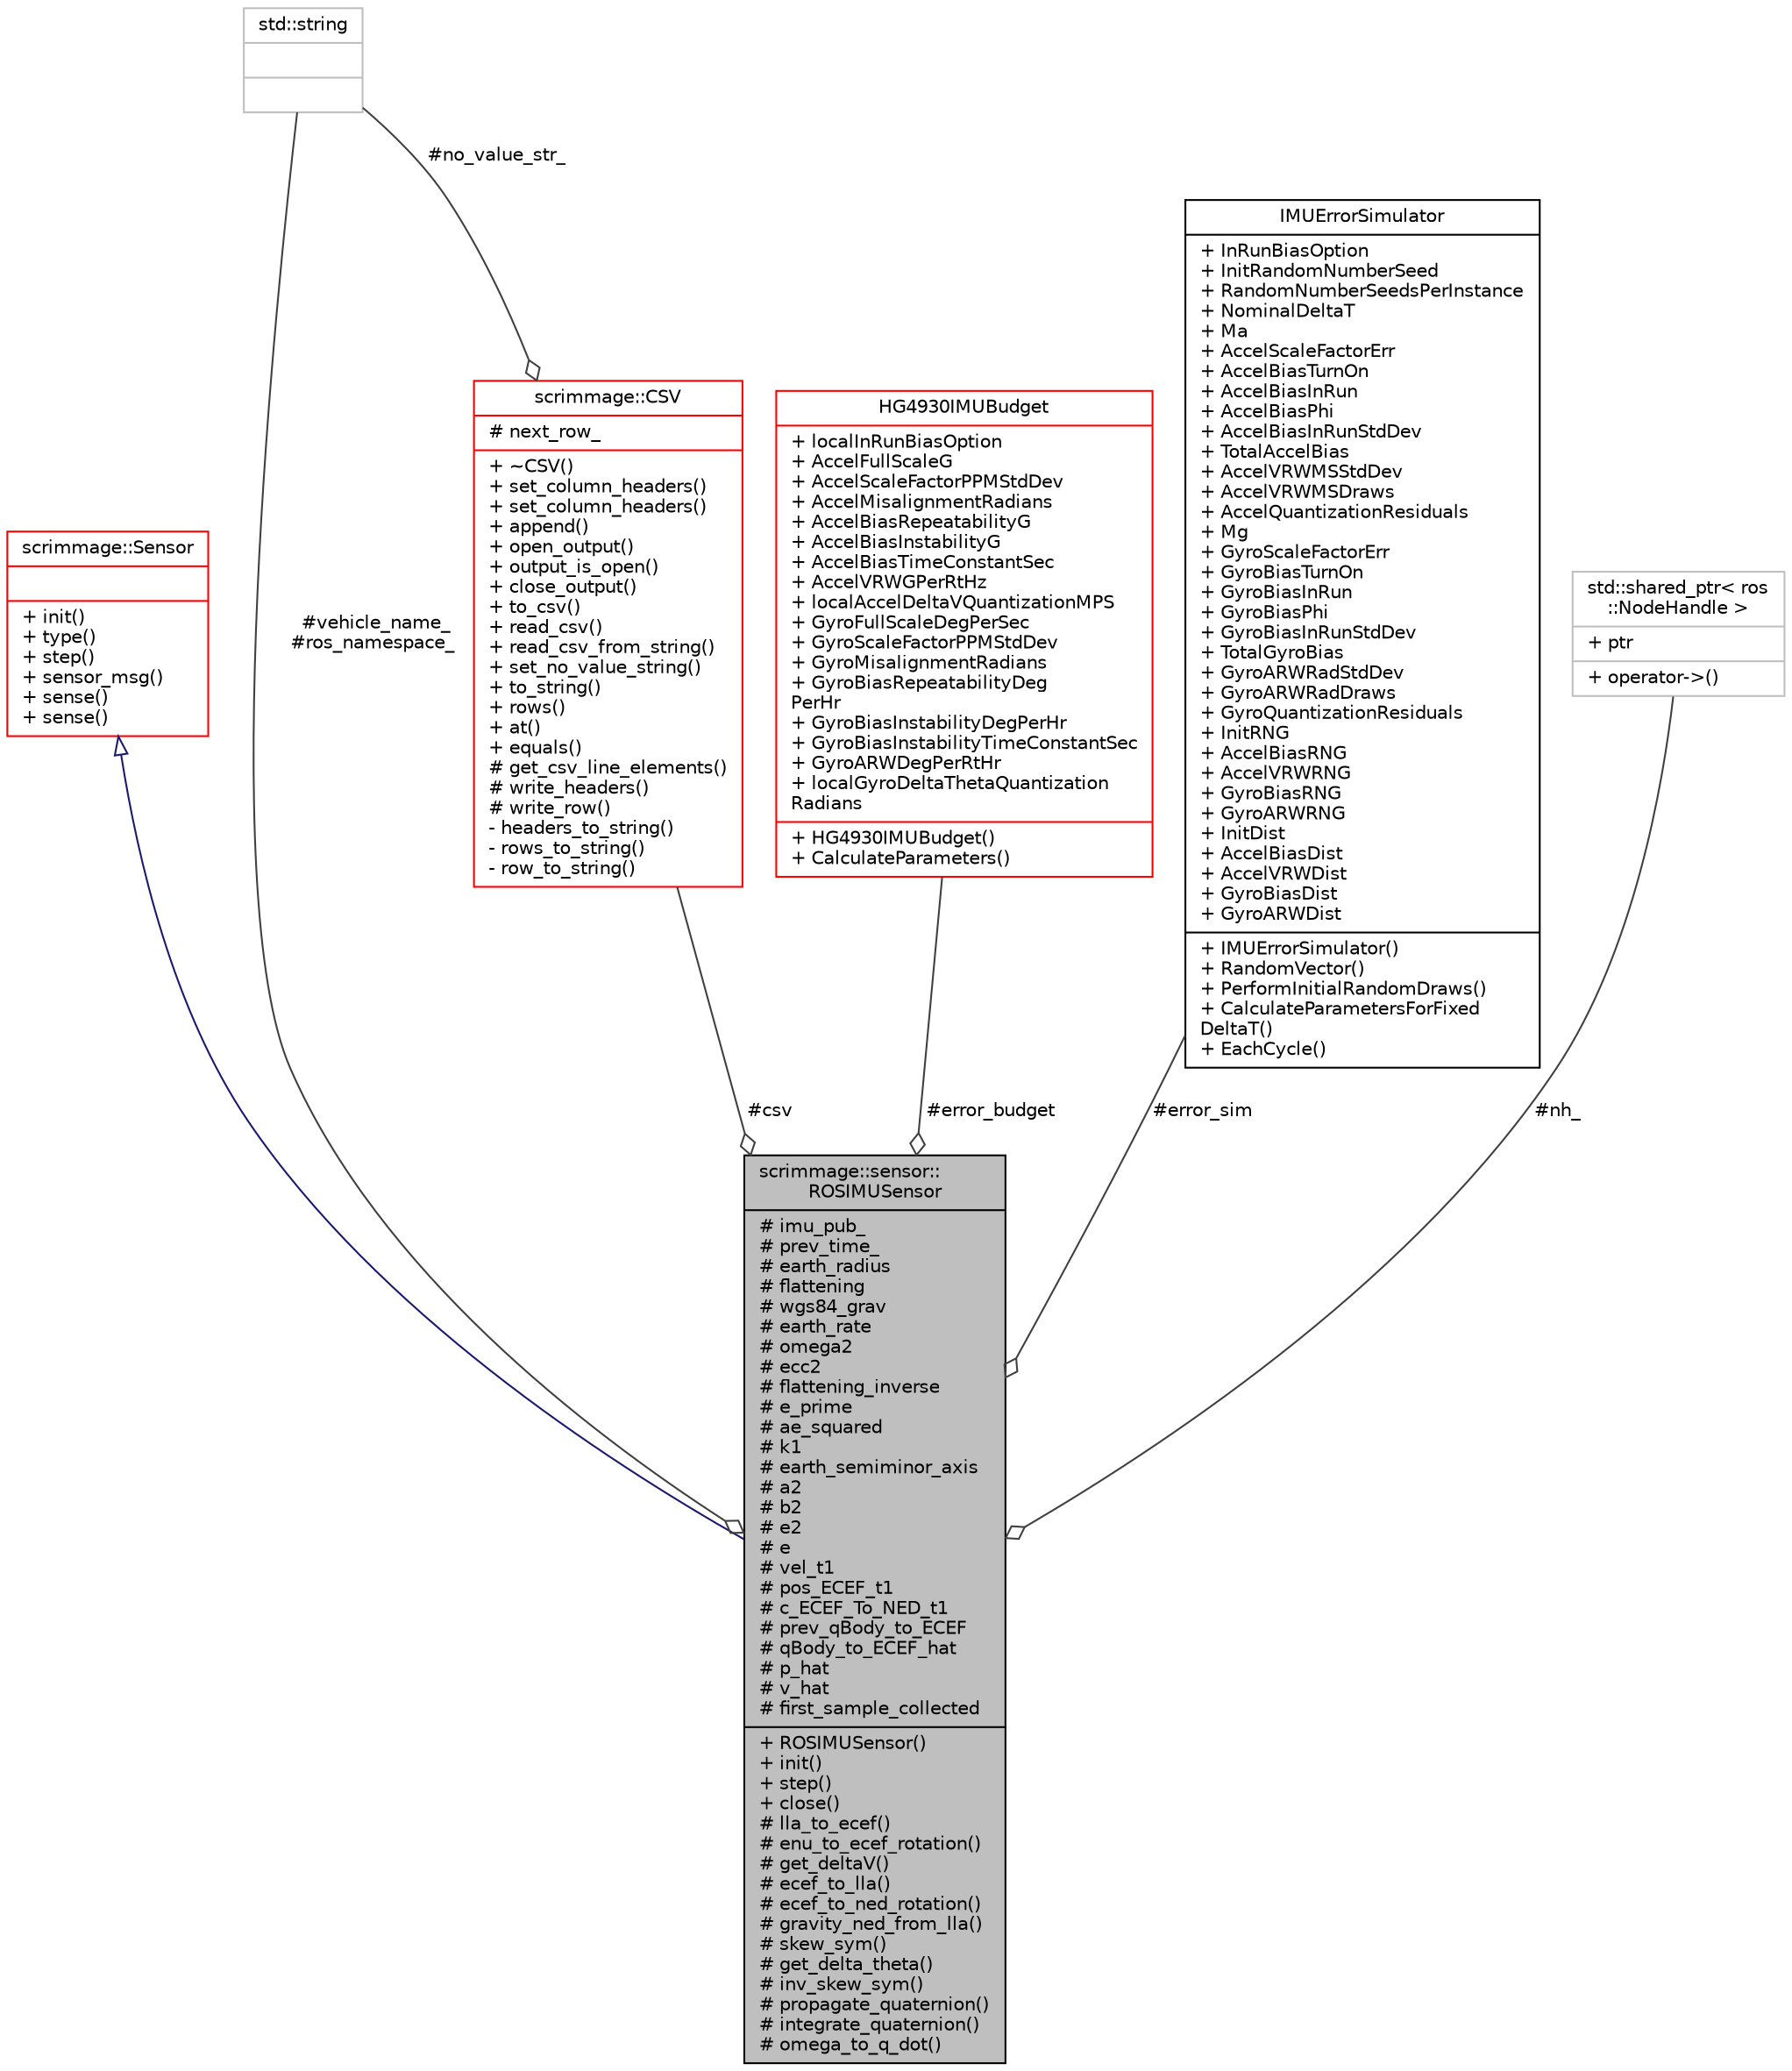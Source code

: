 digraph "scrimmage::sensor::ROSIMUSensor"
{
 // LATEX_PDF_SIZE
  edge [fontname="Helvetica",fontsize="10",labelfontname="Helvetica",labelfontsize="10"];
  node [fontname="Helvetica",fontsize="10",shape=record];
  Node1 [label="{scrimmage::sensor::\lROSIMUSensor\n|# imu_pub_\l# prev_time_\l# earth_radius\l# flattening\l# wgs84_grav\l# earth_rate\l# omega2\l# ecc2\l# flattening_inverse\l# e_prime\l# ae_squared\l# k1\l# earth_semiminor_axis\l# a2\l# b2\l# e2\l# e\l# vel_t1\l# pos_ECEF_t1\l# c_ECEF_To_NED_t1\l# prev_qBody_to_ECEF\l# qBody_to_ECEF_hat\l# p_hat\l# v_hat\l# first_sample_collected\l|+ ROSIMUSensor()\l+ init()\l+ step()\l+ close()\l# lla_to_ecef()\l# enu_to_ecef_rotation()\l# get_deltaV()\l# ecef_to_lla()\l# ecef_to_ned_rotation()\l# gravity_ned_from_lla()\l# skew_sym()\l# get_delta_theta()\l# inv_skew_sym()\l# propagate_quaternion()\l# integrate_quaternion()\l# omega_to_q_dot()\l}",height=0.2,width=0.4,color="black", fillcolor="grey75", style="filled", fontcolor="black",tooltip=" "];
  Node2 -> Node1 [dir="back",color="midnightblue",fontsize="10",style="solid",arrowtail="onormal",fontname="Helvetica"];
  Node2 [label="{scrimmage::Sensor\n||+ init()\l+ type()\l+ step()\l+ sensor_msg()\l+ sense()\l+ sense()\l}",height=0.2,width=0.4,color="red", fillcolor="white", style="filled",URL="$classscrimmage_1_1Sensor.html",tooltip=" "];
  Node93 -> Node1 [color="grey25",fontsize="10",style="solid",label=" #csv" ,arrowhead="odiamond",fontname="Helvetica"];
  Node93 [label="{scrimmage::CSV\n|# next_row_\l|+ ~CSV()\l+ set_column_headers()\l+ set_column_headers()\l+ append()\l+ open_output()\l+ output_is_open()\l+ close_output()\l+ to_csv()\l+ read_csv()\l+ read_csv_from_string()\l+ set_no_value_string()\l+ to_string()\l+ rows()\l+ at()\l+ equals()\l# get_csv_line_elements()\l# write_headers()\l# write_row()\l- headers_to_string()\l- rows_to_string()\l- row_to_string()\l}",height=0.2,width=0.4,color="red", fillcolor="white", style="filled",URL="$classscrimmage_1_1CSV.html",tooltip=" "];
  Node6 -> Node93 [color="grey25",fontsize="10",style="solid",label=" #no_value_str_" ,arrowhead="odiamond",fontname="Helvetica"];
  Node6 [label="{std::string\n||}",height=0.2,width=0.4,color="grey75", fillcolor="white", style="filled",tooltip="STL class."];
  Node95 -> Node1 [color="grey25",fontsize="10",style="solid",label=" #error_budget" ,arrowhead="odiamond",fontname="Helvetica"];
  Node95 [label="{HG4930IMUBudget\n|+ localInRunBiasOption\l+ AccelFullScaleG\l+ AccelScaleFactorPPMStdDev\l+ AccelMisalignmentRadians\l+ AccelBiasRepeatabilityG\l+ AccelBiasInstabilityG\l+ AccelBiasTimeConstantSec\l+ AccelVRWGPerRtHz\l+ localAccelDeltaVQuantizationMPS\l+ GyroFullScaleDegPerSec\l+ GyroScaleFactorPPMStdDev\l+ GyroMisalignmentRadians\l+ GyroBiasRepeatabilityDeg\lPerHr\l+ GyroBiasInstabilityDegPerHr\l+ GyroBiasInstabilityTimeConstantSec\l+ GyroARWDegPerRtHr\l+ localGyroDeltaThetaQuantization\lRadians\l|+ HG4930IMUBudget()\l+ CalculateParameters()\l}",height=0.2,width=0.4,color="red", fillcolor="white", style="filled",URL="$classHG4930IMUBudget.html",tooltip=" "];
  Node6 -> Node1 [color="grey25",fontsize="10",style="solid",label=" #vehicle_name_\n#ros_namespace_" ,arrowhead="odiamond",fontname="Helvetica"];
  Node97 -> Node1 [color="grey25",fontsize="10",style="solid",label=" #error_sim" ,arrowhead="odiamond",fontname="Helvetica"];
  Node97 [label="{IMUErrorSimulator\n|+ InRunBiasOption\l+ InitRandomNumberSeed\l+ RandomNumberSeedsPerInstance\l+ NominalDeltaT\l+ Ma\l+ AccelScaleFactorErr\l+ AccelBiasTurnOn\l+ AccelBiasInRun\l+ AccelBiasPhi\l+ AccelBiasInRunStdDev\l+ TotalAccelBias\l+ AccelVRWMSStdDev\l+ AccelVRWMSDraws\l+ AccelQuantizationResiduals\l+ Mg\l+ GyroScaleFactorErr\l+ GyroBiasTurnOn\l+ GyroBiasInRun\l+ GyroBiasPhi\l+ GyroBiasInRunStdDev\l+ TotalGyroBias\l+ GyroARWRadStdDev\l+ GyroARWRadDraws\l+ GyroQuantizationResiduals\l+ InitRNG\l+ AccelBiasRNG\l+ AccelVRWRNG\l+ GyroBiasRNG\l+ GyroARWRNG\l+ InitDist\l+ AccelBiasDist\l+ AccelVRWDist\l+ GyroBiasDist\l+ GyroARWDist\l|+ IMUErrorSimulator()\l+ RandomVector()\l+ PerformInitialRandomDraws()\l+ CalculateParametersForFixed\lDeltaT()\l+ EachCycle()\l}",height=0.2,width=0.4,color="black", fillcolor="white", style="filled",URL="$classIMUErrorSimulator.html",tooltip=" "];
  Node98 -> Node1 [color="grey25",fontsize="10",style="solid",label=" #nh_" ,arrowhead="odiamond",fontname="Helvetica"];
  Node98 [label="{std::shared_ptr\< ros\l::NodeHandle \>\n|+ ptr\l|+ operator-\>()\l}",height=0.2,width=0.4,color="grey75", fillcolor="white", style="filled",tooltip=" "];
}
